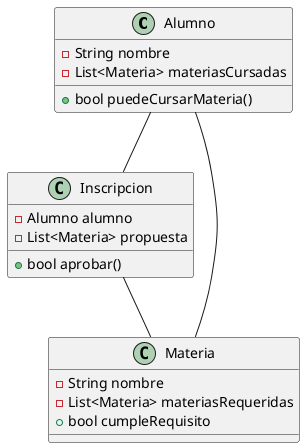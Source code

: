 @startuml

class Alumno {
  - String nombre
  - List<Materia> materiasCursadas
  + bool puedeCursarMateria()
}

class Materia {
  - String nombre
  - List<Materia> materiasRequeridas
  + bool cumpleRequisito
}
class Inscripcion{
  -Alumno alumno
  -List<Materia> propuesta
  +bool aprobar()
}

Alumno --  Inscripcion
Inscripcion -- Materia
Materia -- Alumno
@enduml
